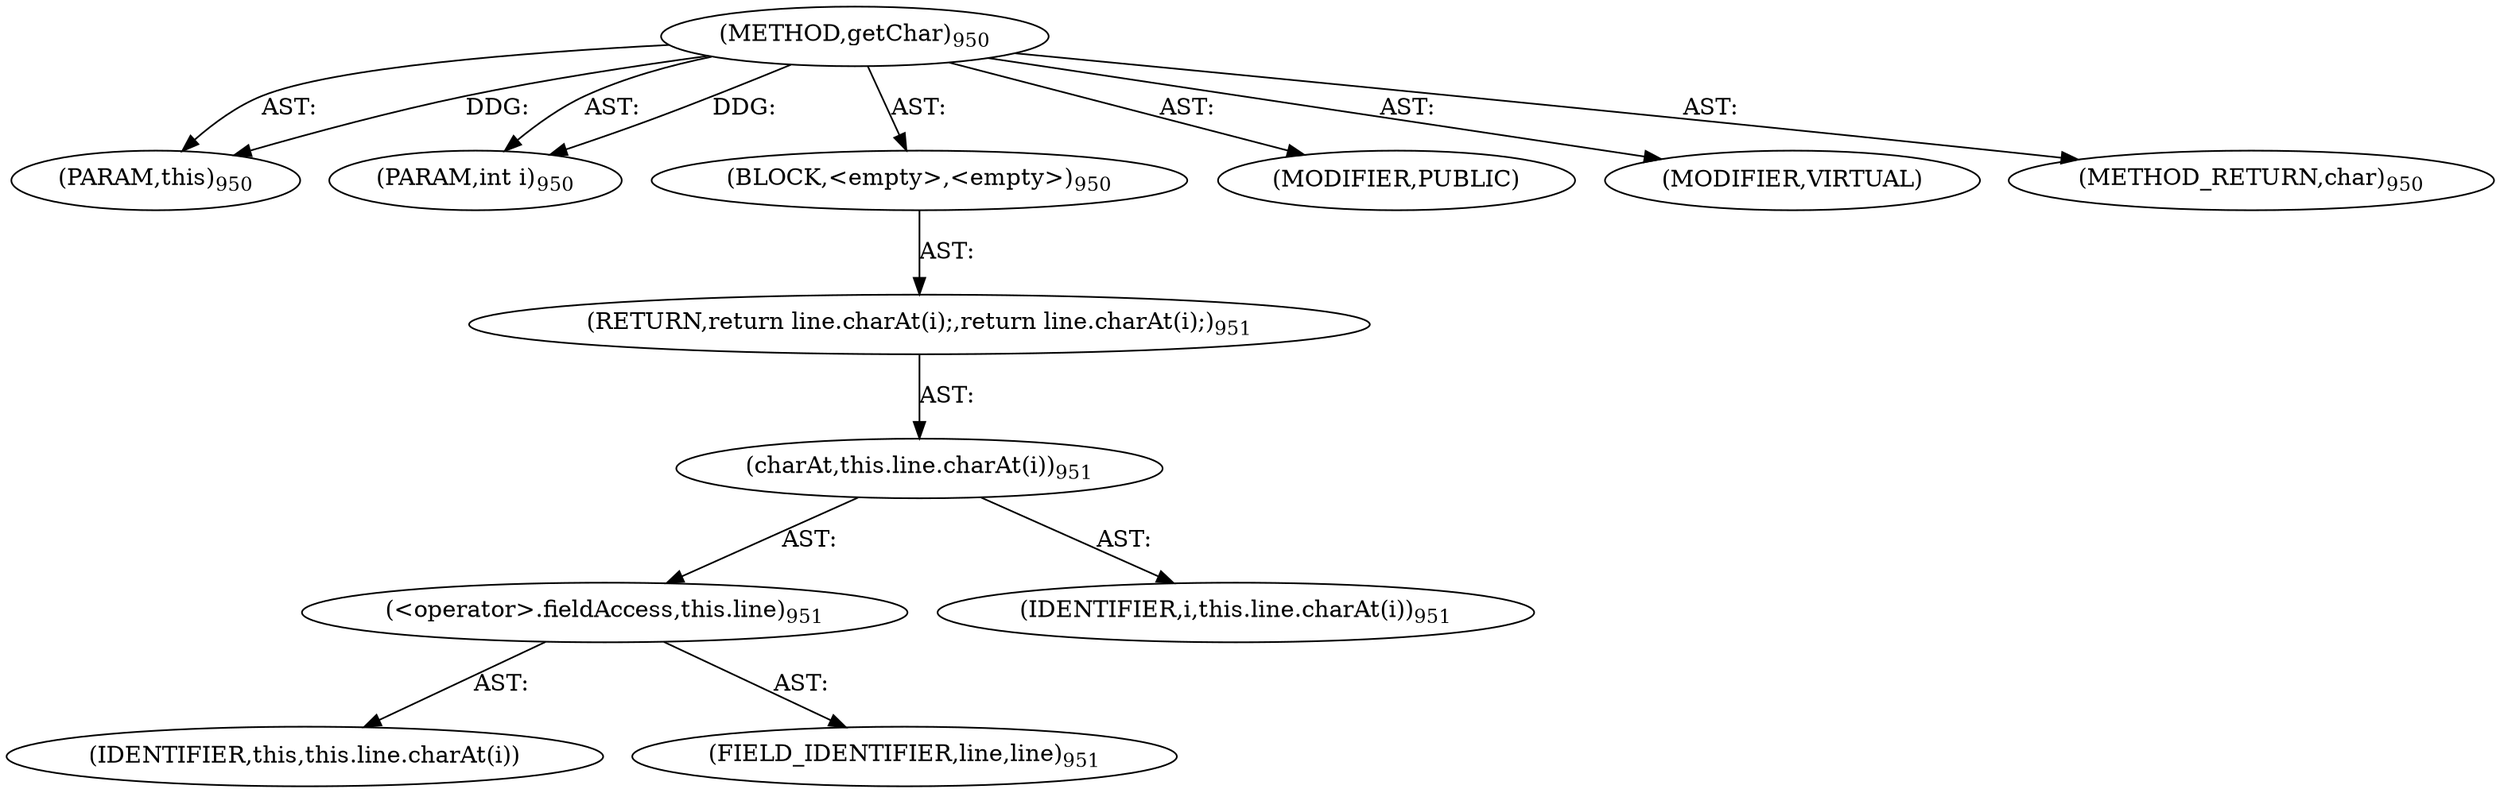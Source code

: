 digraph "getChar" {  
"111669149725" [label = <(METHOD,getChar)<SUB>950</SUB>> ]
"115964117050" [label = <(PARAM,this)<SUB>950</SUB>> ]
"115964117051" [label = <(PARAM,int i)<SUB>950</SUB>> ]
"25769803956" [label = <(BLOCK,&lt;empty&gt;,&lt;empty&gt;)<SUB>950</SUB>> ]
"146028888077" [label = <(RETURN,return line.charAt(i);,return line.charAt(i);)<SUB>951</SUB>> ]
"30064771875" [label = <(charAt,this.line.charAt(i))<SUB>951</SUB>> ]
"30064771876" [label = <(&lt;operator&gt;.fieldAccess,this.line)<SUB>951</SUB>> ]
"68719477338" [label = <(IDENTIFIER,this,this.line.charAt(i))> ]
"55834575070" [label = <(FIELD_IDENTIFIER,line,line)<SUB>951</SUB>> ]
"68719477339" [label = <(IDENTIFIER,i,this.line.charAt(i))<SUB>951</SUB>> ]
"133143986295" [label = <(MODIFIER,PUBLIC)> ]
"133143986296" [label = <(MODIFIER,VIRTUAL)> ]
"128849018909" [label = <(METHOD_RETURN,char)<SUB>950</SUB>> ]
  "111669149725" -> "115964117050"  [ label = "AST: "] 
  "111669149725" -> "115964117051"  [ label = "AST: "] 
  "111669149725" -> "25769803956"  [ label = "AST: "] 
  "111669149725" -> "133143986295"  [ label = "AST: "] 
  "111669149725" -> "133143986296"  [ label = "AST: "] 
  "111669149725" -> "128849018909"  [ label = "AST: "] 
  "25769803956" -> "146028888077"  [ label = "AST: "] 
  "146028888077" -> "30064771875"  [ label = "AST: "] 
  "30064771875" -> "30064771876"  [ label = "AST: "] 
  "30064771875" -> "68719477339"  [ label = "AST: "] 
  "30064771876" -> "68719477338"  [ label = "AST: "] 
  "30064771876" -> "55834575070"  [ label = "AST: "] 
  "111669149725" -> "115964117050"  [ label = "DDG: "] 
  "111669149725" -> "115964117051"  [ label = "DDG: "] 
}
